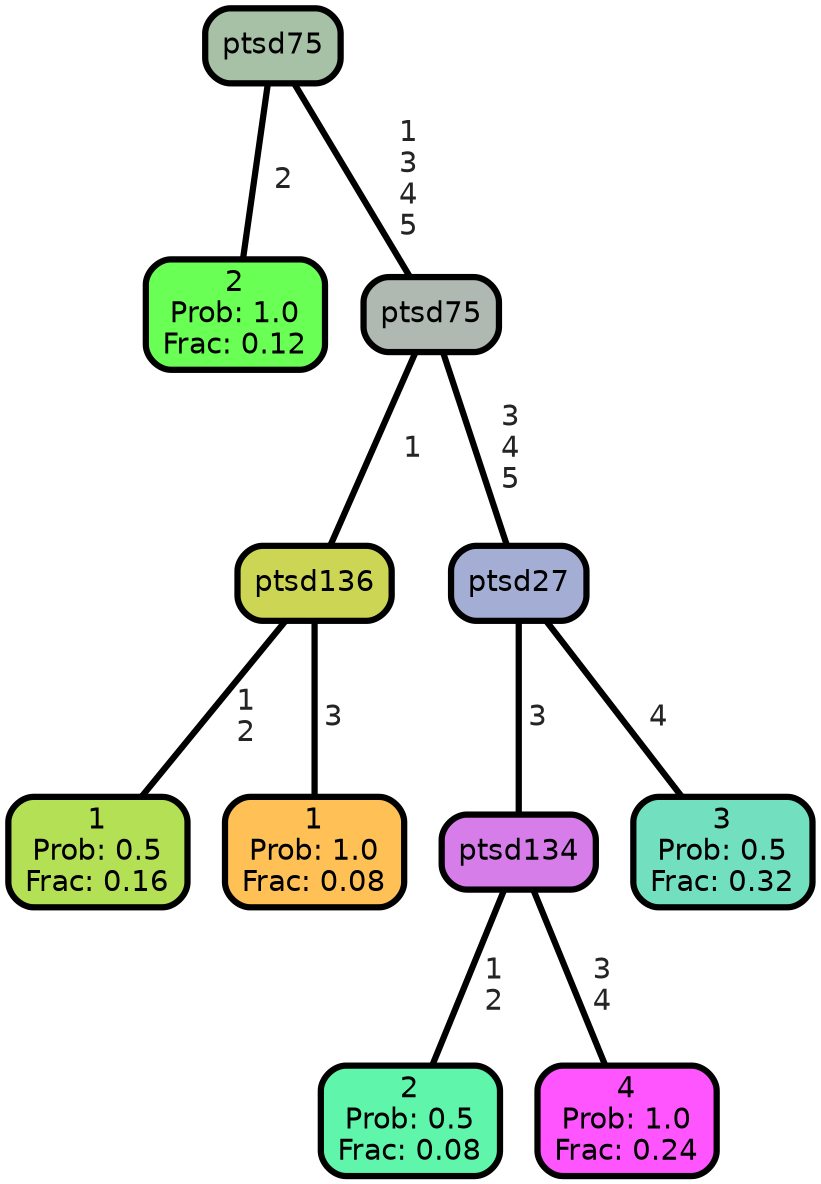 graph Tree {
node [shape=box, style="filled, rounded",color="black",penwidth="3",fontcolor="black",                 fontname=helvetica] ;
graph [ranksep="0 equally", splines=straight,                 bgcolor=transparent, dpi=200] ;
edge [fontname=helvetica, fontweight=bold,fontcolor=grey14,color=black] ;
0 [label="2
Prob: 1.0
Frac: 0.12", fillcolor="#6aff55"] ;
1 [label="ptsd75", fillcolor="#a7c1a6"] ;
2 [label="1
Prob: 0.5
Frac: 0.16", fillcolor="#b4e055"] ;
3 [label="ptsd136", fillcolor="#cdd555"] ;
4 [label="1
Prob: 1.0
Frac: 0.08", fillcolor="#ffc155"] ;
5 [label="ptsd75", fillcolor="#afb9b1"] ;
6 [label="2
Prob: 0.5
Frac: 0.08", fillcolor="#5ff5aa"] ;
7 [label="ptsd134", fillcolor="#d77de9"] ;
8 [label="4
Prob: 1.0
Frac: 0.24", fillcolor="#ff55ff"] ;
9 [label="ptsd27", fillcolor="#a4aed4"] ;
10 [label="3
Prob: 0.5
Frac: 0.32", fillcolor="#72dfbf"] ;
1 -- 0 [label=" 2",penwidth=3] ;
1 -- 5 [label=" 1\n 3\n 4\n 5",penwidth=3] ;
3 -- 2 [label=" 1\n 2",penwidth=3] ;
3 -- 4 [label=" 3",penwidth=3] ;
5 -- 3 [label=" 1",penwidth=3] ;
5 -- 9 [label=" 3\n 4\n 5",penwidth=3] ;
7 -- 6 [label=" 1\n 2",penwidth=3] ;
7 -- 8 [label=" 3\n 4",penwidth=3] ;
9 -- 7 [label=" 3",penwidth=3] ;
9 -- 10 [label=" 4",penwidth=3] ;
{rank = same;}}